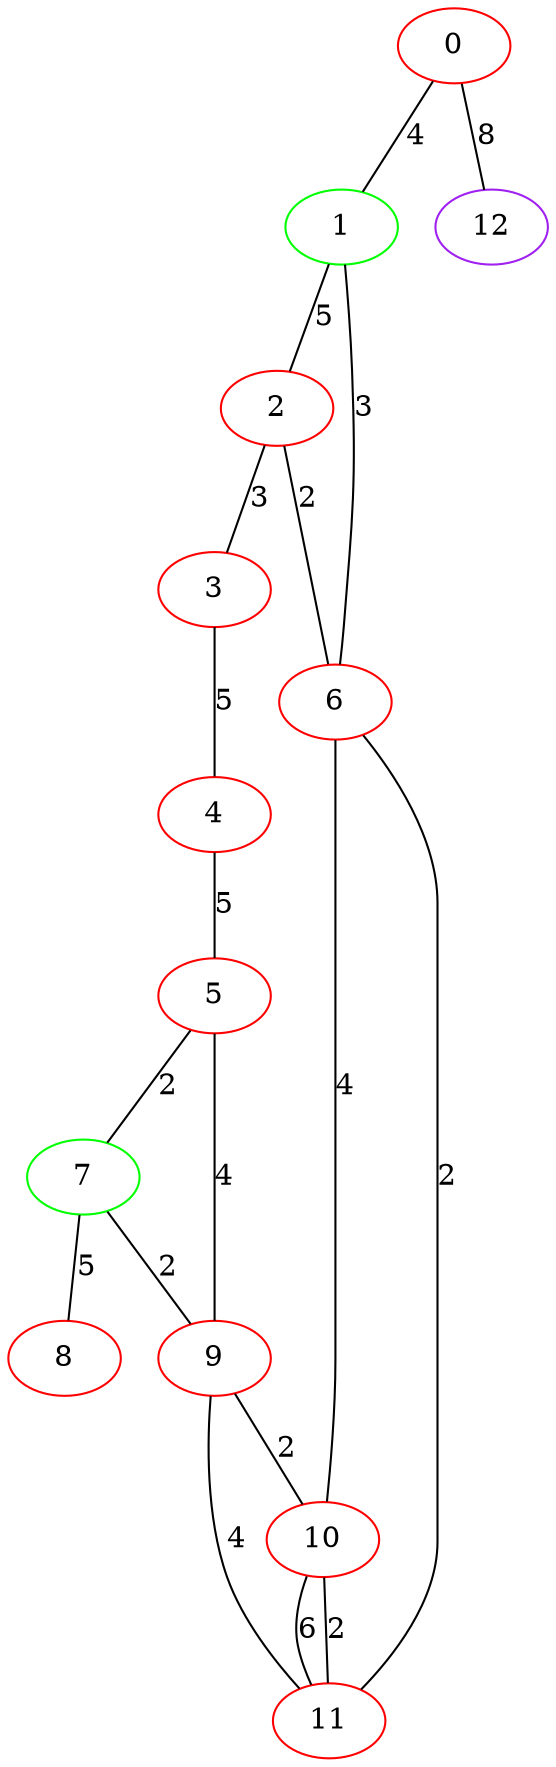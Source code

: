 graph "" {
0 [color=red, weight=1];
1 [color=green, weight=2];
2 [color=red, weight=1];
3 [color=red, weight=1];
4 [color=red, weight=1];
5 [color=red, weight=1];
6 [color=red, weight=1];
7 [color=green, weight=2];
8 [color=red, weight=1];
9 [color=red, weight=1];
10 [color=red, weight=1];
11 [color=red, weight=1];
12 [color=purple, weight=4];
0 -- 1  [key=0, label=4];
0 -- 12  [key=0, label=8];
1 -- 2  [key=0, label=5];
1 -- 6  [key=0, label=3];
2 -- 3  [key=0, label=3];
2 -- 6  [key=0, label=2];
3 -- 4  [key=0, label=5];
4 -- 5  [key=0, label=5];
5 -- 9  [key=0, label=4];
5 -- 7  [key=0, label=2];
6 -- 11  [key=0, label=2];
6 -- 10  [key=0, label=4];
7 -- 8  [key=0, label=5];
7 -- 9  [key=0, label=2];
9 -- 10  [key=0, label=2];
9 -- 11  [key=0, label=4];
10 -- 11  [key=0, label=6];
10 -- 11  [key=1, label=2];
}

